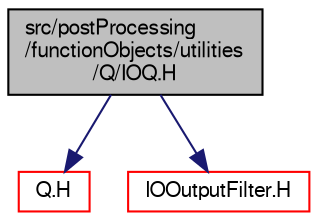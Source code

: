 digraph "src/postProcessing/functionObjects/utilities/Q/IOQ.H"
{
  bgcolor="transparent";
  edge [fontname="FreeSans",fontsize="10",labelfontname="FreeSans",labelfontsize="10"];
  node [fontname="FreeSans",fontsize="10",shape=record];
  Node0 [label="src/postProcessing\l/functionObjects/utilities\l/Q/IOQ.H",height=0.2,width=0.4,color="black", fillcolor="grey75", style="filled", fontcolor="black"];
  Node0 -> Node1 [color="midnightblue",fontsize="10",style="solid",fontname="FreeSans"];
  Node1 [label="Q.H",height=0.2,width=0.4,color="red",URL="$a13802.html"];
  Node0 -> Node68 [color="midnightblue",fontsize="10",style="solid",fontname="FreeSans"];
  Node68 [label="IOOutputFilter.H",height=0.2,width=0.4,color="red",URL="$a08969.html"];
}
